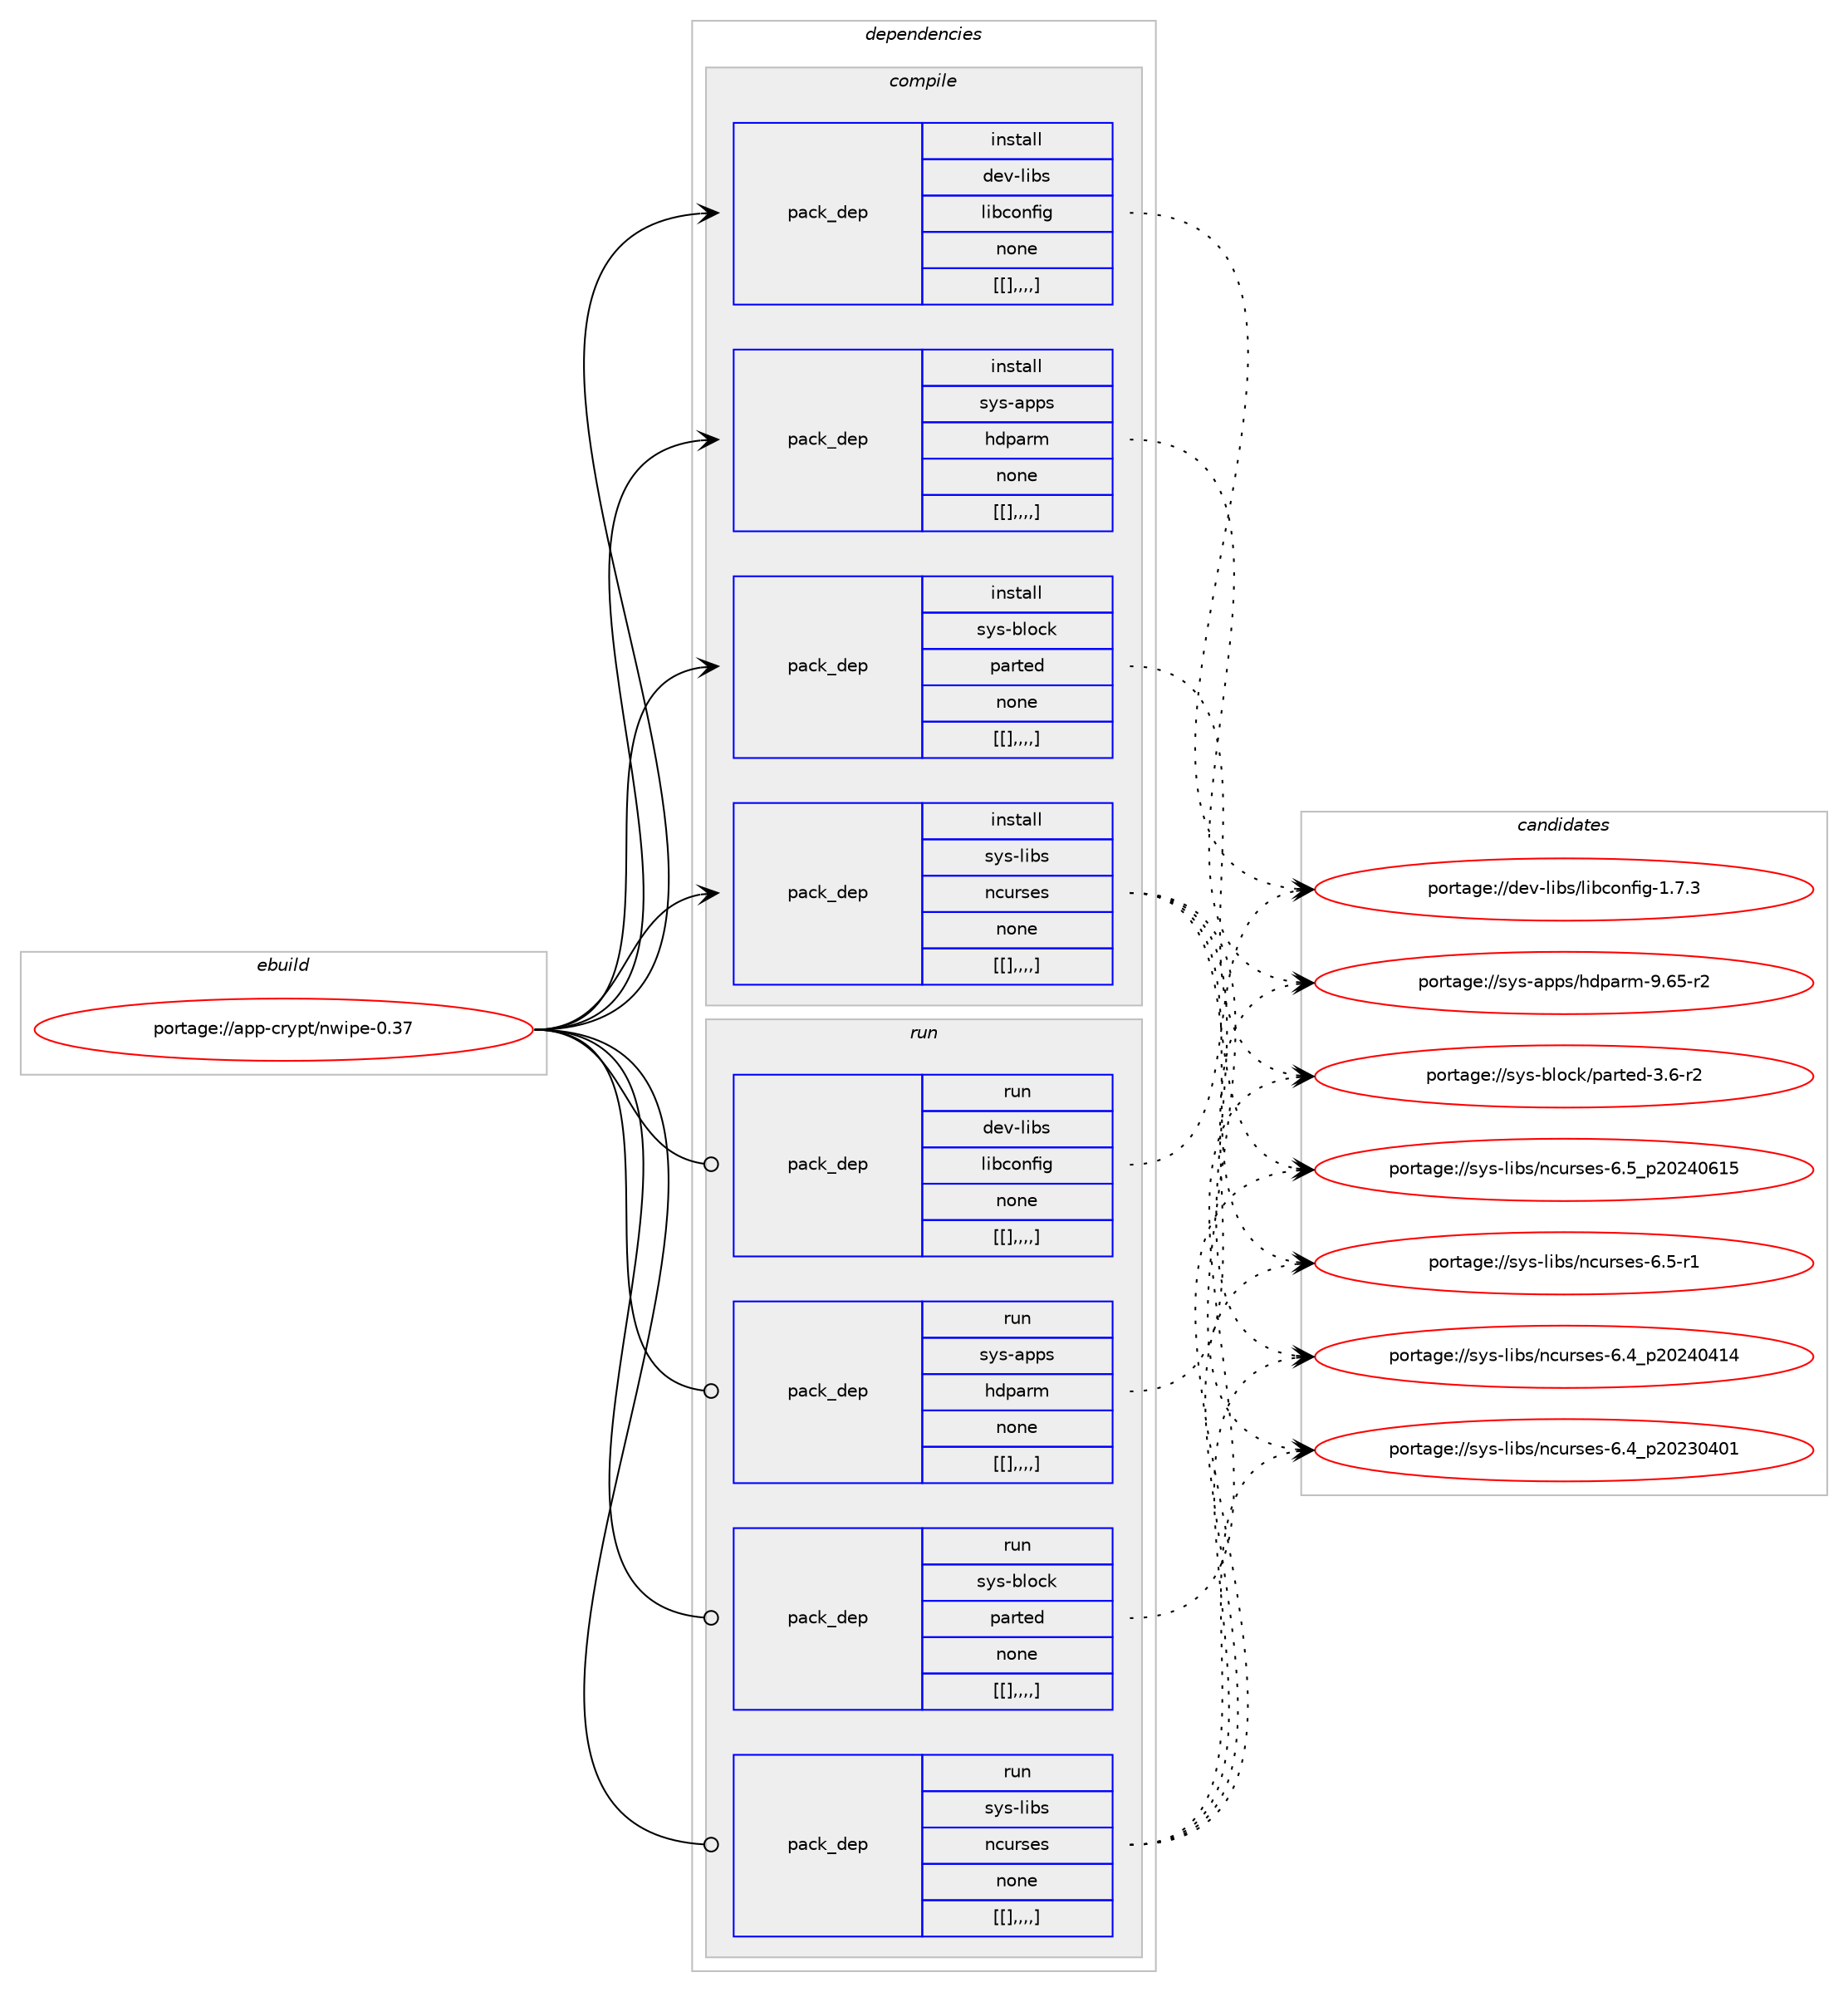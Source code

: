 digraph prolog {

# *************
# Graph options
# *************

newrank=true;
concentrate=true;
compound=true;
graph [rankdir=LR,fontname=Helvetica,fontsize=10,ranksep=1.5];#, ranksep=2.5, nodesep=0.2];
edge  [arrowhead=vee];
node  [fontname=Helvetica,fontsize=10];

# **********
# The ebuild
# **********

subgraph cluster_leftcol {
color=gray;
label=<<i>ebuild</i>>;
id [label="portage://app-crypt/nwipe-0.37", color=red, width=4, href="../app-crypt/nwipe-0.37.svg"];
}

# ****************
# The dependencies
# ****************

subgraph cluster_midcol {
color=gray;
label=<<i>dependencies</i>>;
subgraph cluster_compile {
fillcolor="#eeeeee";
style=filled;
label=<<i>compile</i>>;
subgraph pack9793 {
dependency13615 [label=<<TABLE BORDER="0" CELLBORDER="1" CELLSPACING="0" CELLPADDING="4" WIDTH="220"><TR><TD ROWSPAN="6" CELLPADDING="30">pack_dep</TD></TR><TR><TD WIDTH="110">install</TD></TR><TR><TD>dev-libs</TD></TR><TR><TD>libconfig</TD></TR><TR><TD>none</TD></TR><TR><TD>[[],,,,]</TD></TR></TABLE>>, shape=none, color=blue];
}
id:e -> dependency13615:w [weight=20,style="solid",arrowhead="vee"];
subgraph pack9852 {
dependency13745 [label=<<TABLE BORDER="0" CELLBORDER="1" CELLSPACING="0" CELLPADDING="4" WIDTH="220"><TR><TD ROWSPAN="6" CELLPADDING="30">pack_dep</TD></TR><TR><TD WIDTH="110">install</TD></TR><TR><TD>sys-apps</TD></TR><TR><TD>hdparm</TD></TR><TR><TD>none</TD></TR><TR><TD>[[],,,,]</TD></TR></TABLE>>, shape=none, color=blue];
}
id:e -> dependency13745:w [weight=20,style="solid",arrowhead="vee"];
subgraph pack9936 {
dependency13857 [label=<<TABLE BORDER="0" CELLBORDER="1" CELLSPACING="0" CELLPADDING="4" WIDTH="220"><TR><TD ROWSPAN="6" CELLPADDING="30">pack_dep</TD></TR><TR><TD WIDTH="110">install</TD></TR><TR><TD>sys-block</TD></TR><TR><TD>parted</TD></TR><TR><TD>none</TD></TR><TR><TD>[[],,,,]</TD></TR></TABLE>>, shape=none, color=blue];
}
id:e -> dependency13857:w [weight=20,style="solid",arrowhead="vee"];
subgraph pack9982 {
dependency13882 [label=<<TABLE BORDER="0" CELLBORDER="1" CELLSPACING="0" CELLPADDING="4" WIDTH="220"><TR><TD ROWSPAN="6" CELLPADDING="30">pack_dep</TD></TR><TR><TD WIDTH="110">install</TD></TR><TR><TD>sys-libs</TD></TR><TR><TD>ncurses</TD></TR><TR><TD>none</TD></TR><TR><TD>[[],,,,]</TD></TR></TABLE>>, shape=none, color=blue];
}
id:e -> dependency13882:w [weight=20,style="solid",arrowhead="vee"];
}
subgraph cluster_compileandrun {
fillcolor="#eeeeee";
style=filled;
label=<<i>compile and run</i>>;
}
subgraph cluster_run {
fillcolor="#eeeeee";
style=filled;
label=<<i>run</i>>;
subgraph pack10017 {
dependency13918 [label=<<TABLE BORDER="0" CELLBORDER="1" CELLSPACING="0" CELLPADDING="4" WIDTH="220"><TR><TD ROWSPAN="6" CELLPADDING="30">pack_dep</TD></TR><TR><TD WIDTH="110">run</TD></TR><TR><TD>dev-libs</TD></TR><TR><TD>libconfig</TD></TR><TR><TD>none</TD></TR><TR><TD>[[],,,,]</TD></TR></TABLE>>, shape=none, color=blue];
}
id:e -> dependency13918:w [weight=20,style="solid",arrowhead="odot"];
subgraph pack10033 {
dependency13937 [label=<<TABLE BORDER="0" CELLBORDER="1" CELLSPACING="0" CELLPADDING="4" WIDTH="220"><TR><TD ROWSPAN="6" CELLPADDING="30">pack_dep</TD></TR><TR><TD WIDTH="110">run</TD></TR><TR><TD>sys-apps</TD></TR><TR><TD>hdparm</TD></TR><TR><TD>none</TD></TR><TR><TD>[[],,,,]</TD></TR></TABLE>>, shape=none, color=blue];
}
id:e -> dependency13937:w [weight=20,style="solid",arrowhead="odot"];
subgraph pack10036 {
dependency13942 [label=<<TABLE BORDER="0" CELLBORDER="1" CELLSPACING="0" CELLPADDING="4" WIDTH="220"><TR><TD ROWSPAN="6" CELLPADDING="30">pack_dep</TD></TR><TR><TD WIDTH="110">run</TD></TR><TR><TD>sys-block</TD></TR><TR><TD>parted</TD></TR><TR><TD>none</TD></TR><TR><TD>[[],,,,]</TD></TR></TABLE>>, shape=none, color=blue];
}
id:e -> dependency13942:w [weight=20,style="solid",arrowhead="odot"];
subgraph pack10075 {
dependency13993 [label=<<TABLE BORDER="0" CELLBORDER="1" CELLSPACING="0" CELLPADDING="4" WIDTH="220"><TR><TD ROWSPAN="6" CELLPADDING="30">pack_dep</TD></TR><TR><TD WIDTH="110">run</TD></TR><TR><TD>sys-libs</TD></TR><TR><TD>ncurses</TD></TR><TR><TD>none</TD></TR><TR><TD>[[],,,,]</TD></TR></TABLE>>, shape=none, color=blue];
}
id:e -> dependency13993:w [weight=20,style="solid",arrowhead="odot"];
}
}

# **************
# The candidates
# **************

subgraph cluster_choices {
rank=same;
color=gray;
label=<<i>candidates</i>>;

subgraph choice9643 {
color=black;
nodesep=1;
choice1001011184510810598115471081059899111110102105103454946554651 [label="portage://dev-libs/libconfig-1.7.3", color=red, width=4,href="../dev-libs/libconfig-1.7.3.svg"];
dependency13615:e -> choice1001011184510810598115471081059899111110102105103454946554651:w [style=dotted,weight="100"];
}
subgraph choice9654 {
color=black;
nodesep=1;
choice1151211154597112112115471041001129711410945574654534511450 [label="portage://sys-apps/hdparm-9.65-r2", color=red, width=4,href="../sys-apps/hdparm-9.65-r2.svg"];
dependency13745:e -> choice1151211154597112112115471041001129711410945574654534511450:w [style=dotted,weight="100"];
}
subgraph choice9659 {
color=black;
nodesep=1;
choice1151211154598108111991074711297114116101100455146544511450 [label="portage://sys-block/parted-3.6-r2", color=red, width=4,href="../sys-block/parted-3.6-r2.svg"];
dependency13857:e -> choice1151211154598108111991074711297114116101100455146544511450:w [style=dotted,weight="100"];
}
subgraph choice9662 {
color=black;
nodesep=1;
choice1151211154510810598115471109911711411510111545544653951125048505248544953 [label="portage://sys-libs/ncurses-6.5_p20240615", color=red, width=4,href="../sys-libs/ncurses-6.5_p20240615.svg"];
choice11512111545108105981154711099117114115101115455446534511449 [label="portage://sys-libs/ncurses-6.5-r1", color=red, width=4,href="../sys-libs/ncurses-6.5-r1.svg"];
choice1151211154510810598115471109911711411510111545544652951125048505248524952 [label="portage://sys-libs/ncurses-6.4_p20240414", color=red, width=4,href="../sys-libs/ncurses-6.4_p20240414.svg"];
choice1151211154510810598115471109911711411510111545544652951125048505148524849 [label="portage://sys-libs/ncurses-6.4_p20230401", color=red, width=4,href="../sys-libs/ncurses-6.4_p20230401.svg"];
dependency13882:e -> choice1151211154510810598115471109911711411510111545544653951125048505248544953:w [style=dotted,weight="100"];
dependency13882:e -> choice11512111545108105981154711099117114115101115455446534511449:w [style=dotted,weight="100"];
dependency13882:e -> choice1151211154510810598115471109911711411510111545544652951125048505248524952:w [style=dotted,weight="100"];
dependency13882:e -> choice1151211154510810598115471109911711411510111545544652951125048505148524849:w [style=dotted,weight="100"];
}
subgraph choice9667 {
color=black;
nodesep=1;
choice1001011184510810598115471081059899111110102105103454946554651 [label="portage://dev-libs/libconfig-1.7.3", color=red, width=4,href="../dev-libs/libconfig-1.7.3.svg"];
dependency13918:e -> choice1001011184510810598115471081059899111110102105103454946554651:w [style=dotted,weight="100"];
}
subgraph choice9670 {
color=black;
nodesep=1;
choice1151211154597112112115471041001129711410945574654534511450 [label="portage://sys-apps/hdparm-9.65-r2", color=red, width=4,href="../sys-apps/hdparm-9.65-r2.svg"];
dependency13937:e -> choice1151211154597112112115471041001129711410945574654534511450:w [style=dotted,weight="100"];
}
subgraph choice9671 {
color=black;
nodesep=1;
choice1151211154598108111991074711297114116101100455146544511450 [label="portage://sys-block/parted-3.6-r2", color=red, width=4,href="../sys-block/parted-3.6-r2.svg"];
dependency13942:e -> choice1151211154598108111991074711297114116101100455146544511450:w [style=dotted,weight="100"];
}
subgraph choice9674 {
color=black;
nodesep=1;
choice1151211154510810598115471109911711411510111545544653951125048505248544953 [label="portage://sys-libs/ncurses-6.5_p20240615", color=red, width=4,href="../sys-libs/ncurses-6.5_p20240615.svg"];
choice11512111545108105981154711099117114115101115455446534511449 [label="portage://sys-libs/ncurses-6.5-r1", color=red, width=4,href="../sys-libs/ncurses-6.5-r1.svg"];
choice1151211154510810598115471109911711411510111545544652951125048505248524952 [label="portage://sys-libs/ncurses-6.4_p20240414", color=red, width=4,href="../sys-libs/ncurses-6.4_p20240414.svg"];
choice1151211154510810598115471109911711411510111545544652951125048505148524849 [label="portage://sys-libs/ncurses-6.4_p20230401", color=red, width=4,href="../sys-libs/ncurses-6.4_p20230401.svg"];
dependency13993:e -> choice1151211154510810598115471109911711411510111545544653951125048505248544953:w [style=dotted,weight="100"];
dependency13993:e -> choice11512111545108105981154711099117114115101115455446534511449:w [style=dotted,weight="100"];
dependency13993:e -> choice1151211154510810598115471109911711411510111545544652951125048505248524952:w [style=dotted,weight="100"];
dependency13993:e -> choice1151211154510810598115471109911711411510111545544652951125048505148524849:w [style=dotted,weight="100"];
}
}

}
